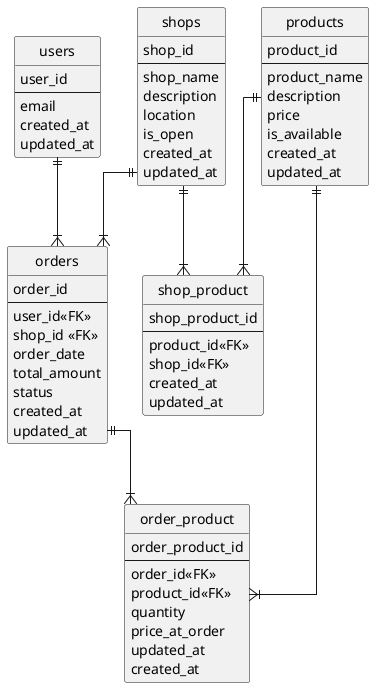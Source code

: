 @startuml mobileorder
' hide the spot
hide circle

' avoid problems with angled crows feet
skinparam linetype ortho

entity "users" as users {
  user_id
  --
  email
  created_at
  updated_at
}

entity "orders" as orders {
  order_id
  --
  user_id<<FK>>
  shop_id <<FK>>
  order_date
  total_amount
  status
  created_at
  updated_at
}

entity "order_product" as order_product {
  order_product_id
  --
  order_id<<FK>>
  product_id<<FK>>
  quantity
  price_at_order
  updated_at
  created_at
}

entity "products" as products {
  product_id
  --
  product_name
  description
  price
  is_available
  created_at
  updated_at
}

entity "shop_product" as shop_product {
  shop_product_id
  --
  product_id<<FK>>
  shop_id<<FK>>
  created_at
  updated_at
}

entity "shops" as shops {
  shop_id
  --
  shop_name
  description
  location
  is_open
  created_at
  updated_at
}

users ||--|{ orders
orders ||--|{ order_product
products ||--|{ order_product
products ||--|{ shop_product
shops ||--|{ shop_product
shops ||--|{ orders
@enduml
